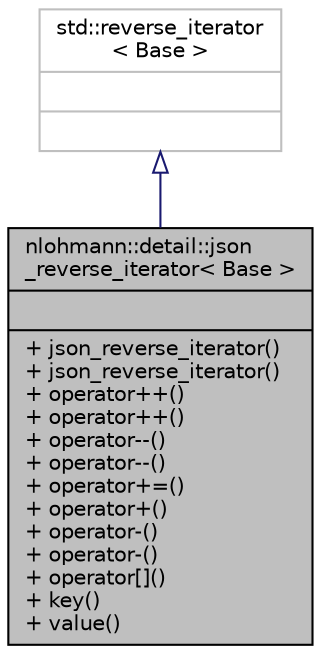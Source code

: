digraph "nlohmann::detail::json_reverse_iterator&lt; Base &gt;"
{
 // INTERACTIVE_SVG=YES
  bgcolor="transparent";
  edge [fontname="Helvetica",fontsize="10",labelfontname="Helvetica",labelfontsize="10"];
  node [fontname="Helvetica",fontsize="10",shape=record];
  Node1 [label="{nlohmann::detail::json\l_reverse_iterator\< Base \>\n||+ json_reverse_iterator()\l+ json_reverse_iterator()\l+ operator++()\l+ operator++()\l+ operator--()\l+ operator--()\l+ operator+=()\l+ operator+()\l+ operator-()\l+ operator-()\l+ operator[]()\l+ key()\l+ value()\l}",height=0.2,width=0.4,color="black", fillcolor="grey75", style="filled", fontcolor="black"];
  Node2 -> Node1 [dir="back",color="midnightblue",fontsize="10",style="solid",arrowtail="onormal",fontname="Helvetica"];
  Node2 [label="{std::reverse_iterator\l\< Base \>\n||}",height=0.2,width=0.4,color="grey75"];
}
